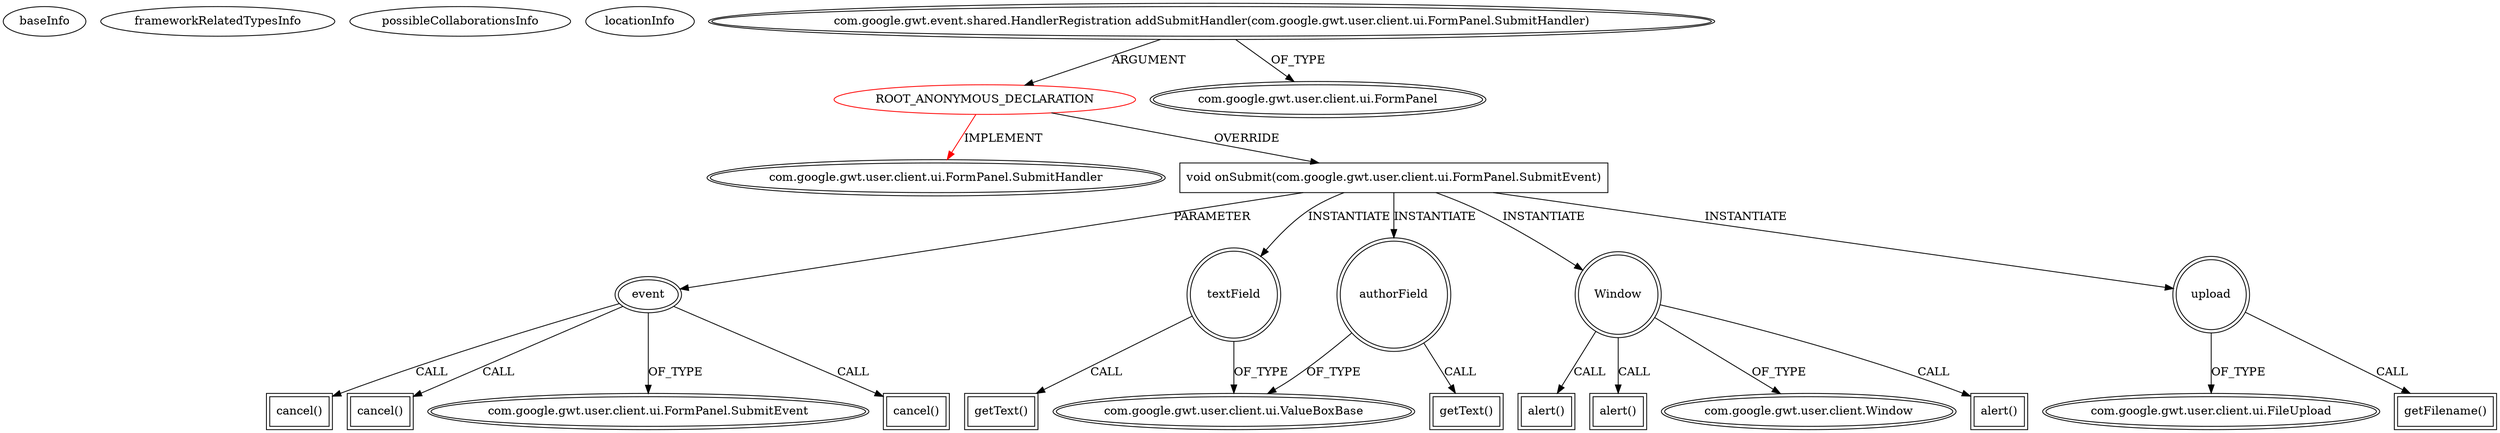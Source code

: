 digraph {
baseInfo[graphId=327,category="extension_graph",isAnonymous=true,possibleRelation=false]
frameworkRelatedTypesInfo[0="com.google.gwt.user.client.ui.FormPanel.SubmitHandler"]
possibleCollaborationsInfo[]
locationInfo[projectName="Max-Hailperin-MessageBoard",filePath="/Max-Hailperin-MessageBoard/MessageBoard-master/MessageBoard/src/edu/gac/mcs270/messageboard/client/MessageBoard.java",contextSignature="void onModuleLoad()",graphId="327"]
0[label="ROOT_ANONYMOUS_DECLARATION",vertexType="ROOT_ANONYMOUS_DECLARATION",isFrameworkType=false,color=red]
1[label="com.google.gwt.user.client.ui.FormPanel.SubmitHandler",vertexType="FRAMEWORK_INTERFACE_TYPE",isFrameworkType=true,peripheries=2]
2[label="com.google.gwt.event.shared.HandlerRegistration addSubmitHandler(com.google.gwt.user.client.ui.FormPanel.SubmitHandler)",vertexType="OUTSIDE_CALL",isFrameworkType=true,peripheries=2]
3[label="com.google.gwt.user.client.ui.FormPanel",vertexType="FRAMEWORK_CLASS_TYPE",isFrameworkType=true,peripheries=2]
4[label="void onSubmit(com.google.gwt.user.client.ui.FormPanel.SubmitEvent)",vertexType="OVERRIDING_METHOD_DECLARATION",isFrameworkType=false,shape=box]
5[label="event",vertexType="PARAMETER_DECLARATION",isFrameworkType=true,peripheries=2]
6[label="com.google.gwt.user.client.ui.FormPanel.SubmitEvent",vertexType="FRAMEWORK_CLASS_TYPE",isFrameworkType=true,peripheries=2]
7[label="authorField",vertexType="VARIABLE_EXPRESION",isFrameworkType=true,peripheries=2,shape=circle]
9[label="com.google.gwt.user.client.ui.ValueBoxBase",vertexType="FRAMEWORK_CLASS_TYPE",isFrameworkType=true,peripheries=2]
8[label="getText()",vertexType="INSIDE_CALL",isFrameworkType=true,peripheries=2,shape=box]
10[label="Window",vertexType="VARIABLE_EXPRESION",isFrameworkType=true,peripheries=2,shape=circle]
12[label="com.google.gwt.user.client.Window",vertexType="FRAMEWORK_CLASS_TYPE",isFrameworkType=true,peripheries=2]
11[label="alert()",vertexType="INSIDE_CALL",isFrameworkType=true,peripheries=2,shape=box]
14[label="cancel()",vertexType="INSIDE_CALL",isFrameworkType=true,peripheries=2,shape=box]
15[label="textField",vertexType="VARIABLE_EXPRESION",isFrameworkType=true,peripheries=2,shape=circle]
16[label="getText()",vertexType="INSIDE_CALL",isFrameworkType=true,peripheries=2,shape=box]
19[label="alert()",vertexType="INSIDE_CALL",isFrameworkType=true,peripheries=2,shape=box]
21[label="cancel()",vertexType="INSIDE_CALL",isFrameworkType=true,peripheries=2,shape=box]
22[label="upload",vertexType="VARIABLE_EXPRESION",isFrameworkType=true,peripheries=2,shape=circle]
24[label="com.google.gwt.user.client.ui.FileUpload",vertexType="FRAMEWORK_CLASS_TYPE",isFrameworkType=true,peripheries=2]
23[label="getFilename()",vertexType="INSIDE_CALL",isFrameworkType=true,peripheries=2,shape=box]
26[label="alert()",vertexType="INSIDE_CALL",isFrameworkType=true,peripheries=2,shape=box]
28[label="cancel()",vertexType="INSIDE_CALL",isFrameworkType=true,peripheries=2,shape=box]
0->1[label="IMPLEMENT",color=red]
2->0[label="ARGUMENT"]
2->3[label="OF_TYPE"]
0->4[label="OVERRIDE"]
5->6[label="OF_TYPE"]
4->5[label="PARAMETER"]
4->7[label="INSTANTIATE"]
7->9[label="OF_TYPE"]
7->8[label="CALL"]
4->10[label="INSTANTIATE"]
10->12[label="OF_TYPE"]
10->11[label="CALL"]
5->14[label="CALL"]
4->15[label="INSTANTIATE"]
15->9[label="OF_TYPE"]
15->16[label="CALL"]
10->19[label="CALL"]
5->21[label="CALL"]
4->22[label="INSTANTIATE"]
22->24[label="OF_TYPE"]
22->23[label="CALL"]
10->26[label="CALL"]
5->28[label="CALL"]
}
